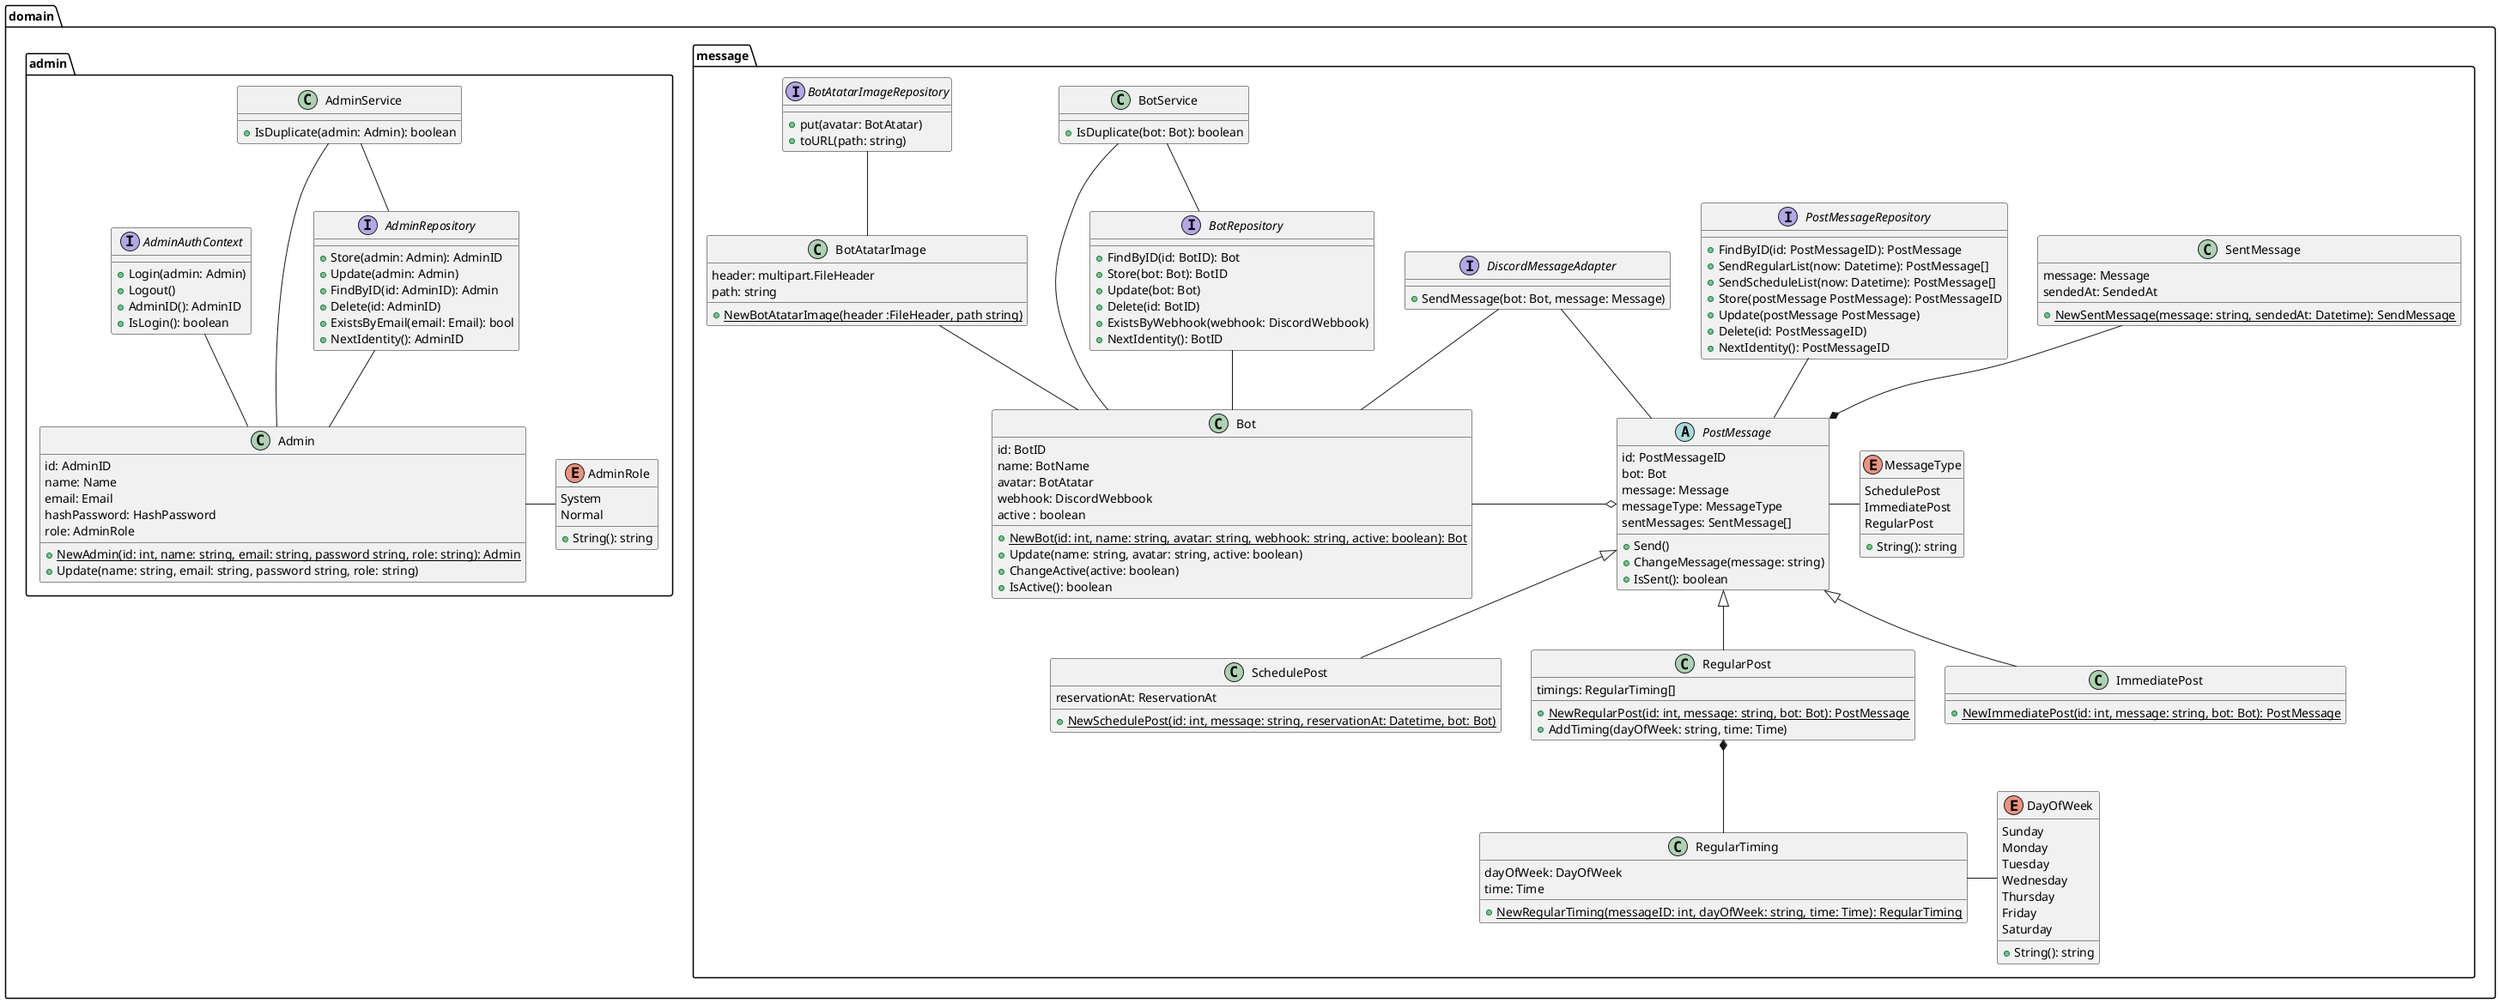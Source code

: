 @startuml class

package domain {
    package message {
        class Bot {
            id: BotID
            name: BotName
            avatar: BotAtatar
            webhook: DiscordWebbook
            active : boolean
            + {static} NewBot(id: int, name: string, avatar: string, webhook: string, active: boolean): Bot
            + Update(name: string, avatar: string, active: boolean)
            + ChangeActive(active: boolean)
            + IsActive(): boolean
        }

        class BotAtatarImage {
            header: multipart.FileHeader
            path: string
            + {static} NewBotAtatarImage(header :FileHeader, path string)
        }

        abstract PostMessage {
            id: PostMessageID
            bot: Bot
            message: Message
            messageType: MessageType
            sentMessages: SentMessage[]
            + Send()
            + ChangeMessage(message: string)
            + IsSent(): boolean
        }

        enum MessageType {
            SchedulePost
            ImmediatePost
            RegularPost
            + String(): string
        }

        class SchedulePost {
            reservationAt: ReservationAt
            + {static} NewSchedulePost(id: int, message: string, reservationAt: Datetime, bot: Bot)
        }

        class RegularPost {
            timings: RegularTiming[]
            + {static} NewRegularPost(id: int, message: string, bot: Bot): PostMessage
            + AddTiming(dayOfWeek: string, time: Time)
        }

        class ImmediatePost {
            + {static} NewImmediatePost(id: int, message: string, bot: Bot): PostMessage
        }

        class RegularTiming {
            dayOfWeek: DayOfWeek
            time: Time
            + {static} NewRegularTiming(messageID: int, dayOfWeek: string, time: Time): RegularTiming
        }

        enum DayOfWeek {
            Sunday
            Monday
            Tuesday
            Wednesday
            Thursday
            Friday
            Saturday
            + String(): string
        }

        class SentMessage {
            message: Message
            sendedAt: SendedAt
            + {static} NewSentMessage(message: string, sendedAt: Datetime): SendMessage
        }

        class BotService {
            + IsDuplicate(bot: Bot): boolean
        }

        interface BotRepository {
            + FindByID(id: BotID): Bot
            + Store(bot: Bot): BotID
            + Update(bot: Bot)
            + Delete(id: BotID)
            + ExistsByWebhook(webhook: DiscordWebbook)
            + NextIdentity(): BotID
        }

        interface BotAtatarImageRepository {
            + put(avatar: BotAtatar)
            + toURL(path: string)
        }

        interface PostMessageRepository {
            + FindByID(id: PostMessageID): PostMessage
            + SendRegularList(now: Datetime): PostMessage[]
            + SendScheduleList(now: Datetime): PostMessage[]
            + Store(postMessage PostMessage): PostMessageID
            + Update(postMessage PostMessage)
            + Delete(id: PostMessageID)
            + NextIdentity(): PostMessageID
        }

        interface DiscordMessageAdapter {
            + SendMessage(bot: Bot, message: Message)
        }
    }

    package admin {
        class Admin {
            id: AdminID
            name: Name
            email: Email
            hashPassword: HashPassword
            role: AdminRole
            + {static} NewAdmin(id: int, name: string, email: string, password string, role: string): Admin
            + Update(name: string, email: string, password string, role: string)
        }

        enum AdminRole {
            System
            Normal
            + String(): string
        }

        class AdminService {
            + IsDuplicate(admin: Admin): boolean
        }

        interface AdminRepository {
            + Store(admin: Admin): AdminID
            + Update(admin: Admin)
            + FindByID(id: AdminID): Admin
            + Delete(id: AdminID)
            + ExistsByEmail(email: Email): bool
            + NextIdentity(): AdminID
        }

        interface AdminAuthContext {
            + Login(admin: Admin)
            + Logout()
            + AdminID(): AdminID
            + IsLogin(): boolean
        }
    }
}

Bot -o PostMessage
PostMessage - MessageType
SentMessage --* PostMessage
PostMessage <|-- ImmediatePost
PostMessage <|-- SchedulePost
PostMessage <|-- RegularPost
RegularPost *-- RegularTiming
RegularTiming - DayOfWeek
Admin - AdminRole

BotRepository -- Bot
BotAtatarImageRepository -- BotAtatarImage
BotAtatarImage -- Bot
BotService -- BotRepository
BotService -- Bot
DiscordMessageAdapter -- Bot
DiscordMessageAdapter -- PostMessage
PostMessageRepository -- PostMessage
AdminRepository -- Admin
AdminService -- AdminRepository
AdminService -- Admin

AdminAuthContext -- Admin

@enduml
